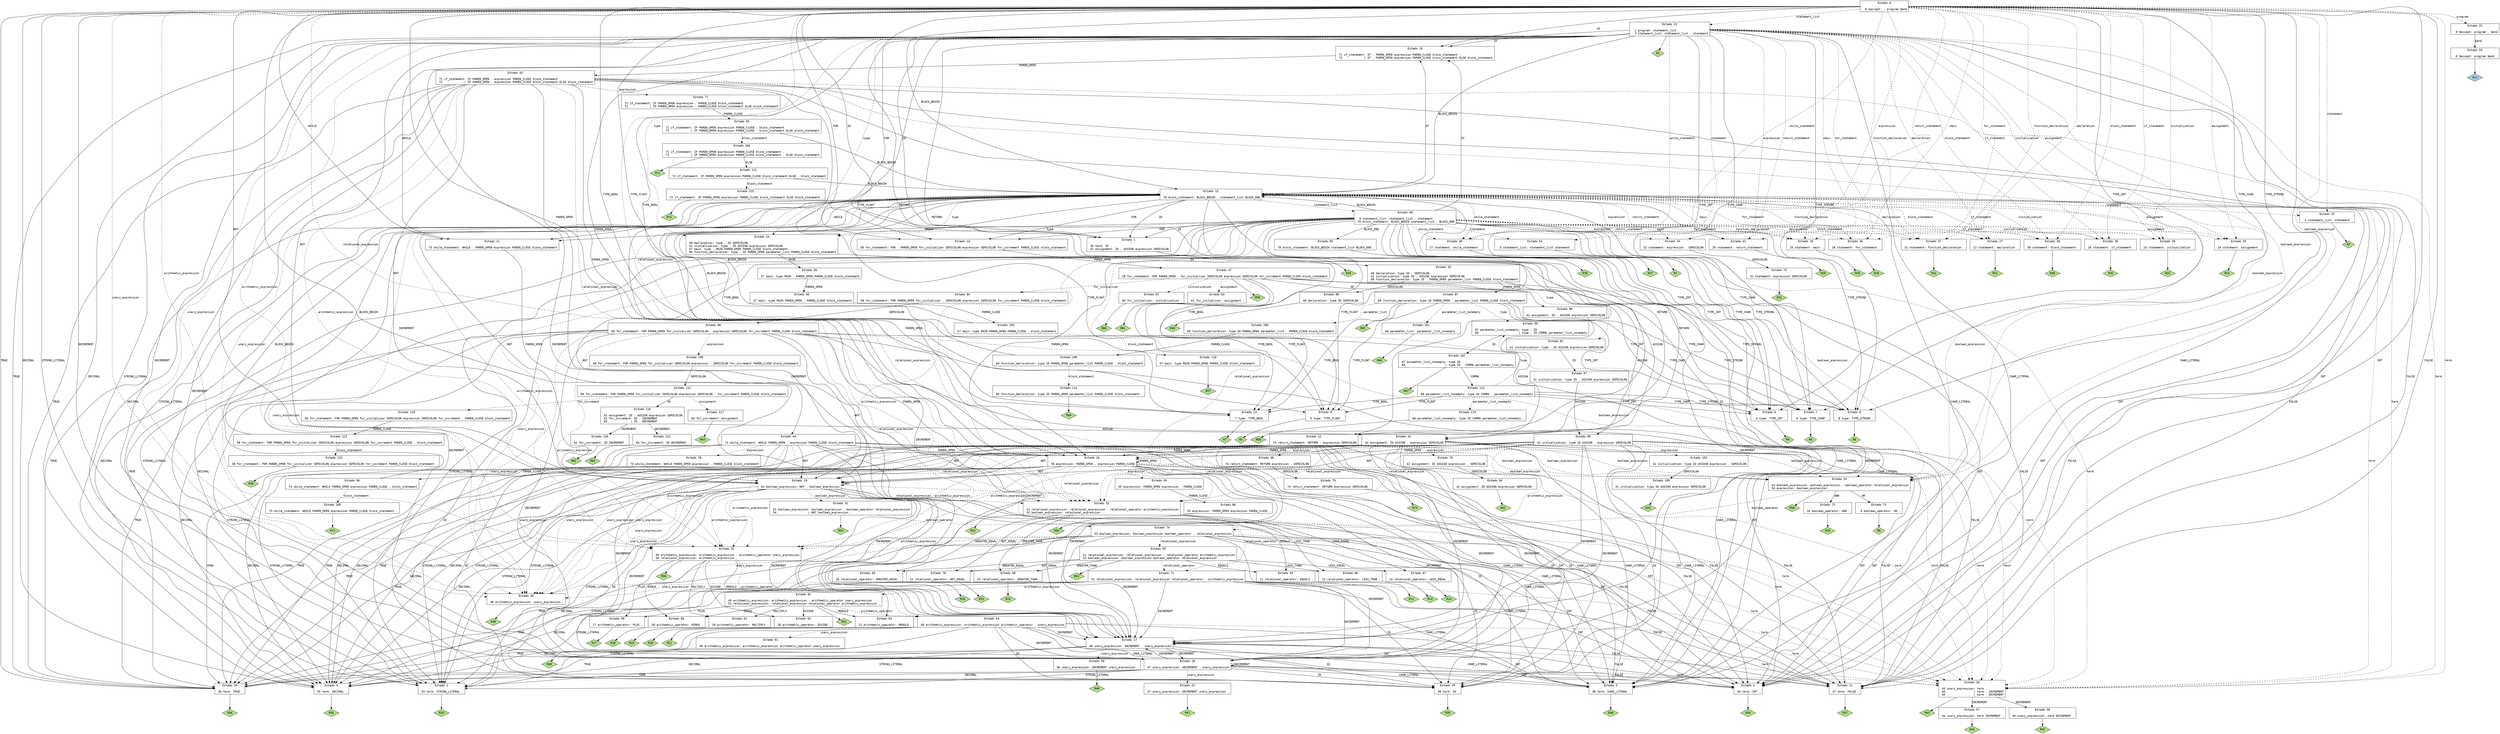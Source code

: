 // Gerado por GNU Bison 3.5.1.
// Relate erros para <bug-bison@gnu.org>.
// Site: <https://www.gnu.org/software/bison/>.

digraph "parser.y"
{
  node [fontname = courier, shape = box, colorscheme = paired6]
  edge [fontname = courier]

  0 [label="Estado 0\n\l  0 $accept: . program $end\l"]
  0 -> 1 [style=solid label="ID"]
  0 -> 2 [style=solid label="STRING_LITERAL"]
  0 -> 3 [style=solid label="INT"]
  0 -> 4 [style=solid label="DECIMAL"]
  0 -> 5 [style=solid label="CHAR_LITERAL"]
  0 -> 6 [style=solid label="TYPE_INT"]
  0 -> 7 [style=solid label="TYPE_CHAR"]
  0 -> 8 [style=solid label="TYPE_STRING"]
  0 -> 9 [style=solid label="TYPE_FLOAT"]
  0 -> 10 [style=solid label="IF"]
  0 -> 11 [style=solid label="WHILE"]
  0 -> 12 [style=solid label="RETURN"]
  0 -> 13 [style=solid label="TYPE_BOOL"]
  0 -> 14 [style=solid label="FOR"]
  0 -> 15 [style=solid label="BLOCK_BEGIN"]
  0 -> 16 [style=solid label="PAREN_OPEN"]
  0 -> 17 [style=solid label="INCREMENT"]
  0 -> 18 [style=solid label="DECREMENT"]
  0 -> 19 [style=solid label="NOT"]
  0 -> 20 [style=solid label="TRUE"]
  0 -> 21 [style=solid label="FALSE"]
  0 -> 22 [style=dashed label="program"]
  0 -> 23 [style=dashed label="statement_list"]
  0 -> 24 [style=dashed label="type"]
  0 -> 25 [style=dashed label="statement"]
  0 -> 26 [style=dashed label="term"]
  0 -> 27 [style=dashed label="declaration"]
  0 -> 28 [style=dashed label="initialization"]
  0 -> 29 [style=dashed label="assignment"]
  0 -> 30 [style=dashed label="unary_expression"]
  0 -> 31 [style=dashed label="arithmetic_expression"]
  0 -> 32 [style=dashed label="relational_expression"]
  0 -> 33 [style=dashed label="boolean_expression"]
  0 -> 34 [style=dashed label="expression"]
  0 -> 35 [style=dashed label="main"]
  0 -> 36 [style=dashed label="for_statement"]
  0 -> 37 [style=dashed label="function_declaration"]
  0 -> 38 [style=dashed label="block_statement"]
  0 -> 39 [style=dashed label="if_statement"]
  0 -> 40 [style=dashed label="while_statement"]
  0 -> 41 [style=dashed label="return_statement"]
  1 [label="Estado 1\n\l 39 term: ID .\l 42 assignment: ID . ASSIGN expression SEMICOLON\l"]
  1 -> 42 [style=solid label="ASSIGN"]
  1 -> "1R39" [style=solid]
 "1R39" [label="R39", fillcolor=3, shape=diamond, style=filled]
  2 [label="Estado 2\n\l 33 term: STRING_LITERAL .\l"]
  2 -> "2R33" [style=solid]
 "2R33" [label="R33", fillcolor=3, shape=diamond, style=filled]
  3 [label="Estado 3\n\l 34 term: INT .\l"]
  3 -> "3R34" [style=solid]
 "3R34" [label="R34", fillcolor=3, shape=diamond, style=filled]
  4 [label="Estado 4\n\l 35 term: DECIMAL .\l"]
  4 -> "4R35" [style=solid]
 "4R35" [label="R35", fillcolor=3, shape=diamond, style=filled]
  5 [label="Estado 5\n\l 38 term: CHAR_LITERAL .\l"]
  5 -> "5R38" [style=solid]
 "5R38" [label="R38", fillcolor=3, shape=diamond, style=filled]
  6 [label="Estado 6\n\l  4 type: TYPE_INT .\l"]
  6 -> "6R4" [style=solid]
 "6R4" [label="R4", fillcolor=3, shape=diamond, style=filled]
  7 [label="Estado 7\n\l  6 type: TYPE_CHAR .\l"]
  7 -> "7R6" [style=solid]
 "7R6" [label="R6", fillcolor=3, shape=diamond, style=filled]
  8 [label="Estado 8\n\l  8 type: TYPE_STRING .\l"]
  8 -> "8R8" [style=solid]
 "8R8" [label="R8", fillcolor=3, shape=diamond, style=filled]
  9 [label="Estado 9\n\l  5 type: TYPE_FLOAT .\l"]
  9 -> "9R5" [style=solid]
 "9R5" [label="R5", fillcolor=3, shape=diamond, style=filled]
  10 [label="Estado 10\n\l 71 if_statement: IF . PAREN_OPEN expression PAREN_CLOSE block_statement\l 72             | IF . PAREN_OPEN expression PAREN_CLOSE block_statement ELSE block_statement\l"]
  10 -> 43 [style=solid label="PAREN_OPEN"]
  11 [label="Estado 11\n\l 73 while_statement: WHILE . PAREN_OPEN expression PAREN_CLOSE block_statement\l"]
  11 -> 44 [style=solid label="PAREN_OPEN"]
  12 [label="Estado 12\n\l 74 return_statement: RETURN . expression SEMICOLON\l"]
  12 -> 45 [style=solid label="ID"]
  12 -> 2 [style=solid label="STRING_LITERAL"]
  12 -> 3 [style=solid label="INT"]
  12 -> 4 [style=solid label="DECIMAL"]
  12 -> 5 [style=solid label="CHAR_LITERAL"]
  12 -> 16 [style=solid label="PAREN_OPEN"]
  12 -> 17 [style=solid label="INCREMENT"]
  12 -> 18 [style=solid label="DECREMENT"]
  12 -> 19 [style=solid label="NOT"]
  12 -> 20 [style=solid label="TRUE"]
  12 -> 21 [style=solid label="FALSE"]
  12 -> 26 [style=dashed label="term"]
  12 -> 30 [style=dashed label="unary_expression"]
  12 -> 31 [style=dashed label="arithmetic_expression"]
  12 -> 32 [style=dashed label="relational_expression"]
  12 -> 33 [style=dashed label="boolean_expression"]
  12 -> 46 [style=dashed label="expression"]
  13 [label="Estado 13\n\l  7 type: TYPE_BOOL .\l"]
  13 -> "13R7" [style=solid]
 "13R7" [label="R7", fillcolor=3, shape=diamond, style=filled]
  14 [label="Estado 14\n\l 58 for_statement: FOR . PAREN_OPEN for_initializer SEMICOLON expression SEMICOLON for_increment PAREN_CLOSE block_statement\l"]
  14 -> 47 [style=solid label="PAREN_OPEN"]
  15 [label="Estado 15\n\l 70 block_statement: BLOCK_BEGIN . statement_list BLOCK_END\l"]
  15 -> 1 [style=solid label="ID"]
  15 -> 2 [style=solid label="STRING_LITERAL"]
  15 -> 3 [style=solid label="INT"]
  15 -> 4 [style=solid label="DECIMAL"]
  15 -> 5 [style=solid label="CHAR_LITERAL"]
  15 -> 6 [style=solid label="TYPE_INT"]
  15 -> 7 [style=solid label="TYPE_CHAR"]
  15 -> 8 [style=solid label="TYPE_STRING"]
  15 -> 9 [style=solid label="TYPE_FLOAT"]
  15 -> 10 [style=solid label="IF"]
  15 -> 11 [style=solid label="WHILE"]
  15 -> 12 [style=solid label="RETURN"]
  15 -> 13 [style=solid label="TYPE_BOOL"]
  15 -> 14 [style=solid label="FOR"]
  15 -> 15 [style=solid label="BLOCK_BEGIN"]
  15 -> 16 [style=solid label="PAREN_OPEN"]
  15 -> 17 [style=solid label="INCREMENT"]
  15 -> 18 [style=solid label="DECREMENT"]
  15 -> 19 [style=solid label="NOT"]
  15 -> 20 [style=solid label="TRUE"]
  15 -> 21 [style=solid label="FALSE"]
  15 -> 48 [style=dashed label="statement_list"]
  15 -> 24 [style=dashed label="type"]
  15 -> 25 [style=dashed label="statement"]
  15 -> 26 [style=dashed label="term"]
  15 -> 27 [style=dashed label="declaration"]
  15 -> 28 [style=dashed label="initialization"]
  15 -> 29 [style=dashed label="assignment"]
  15 -> 30 [style=dashed label="unary_expression"]
  15 -> 31 [style=dashed label="arithmetic_expression"]
  15 -> 32 [style=dashed label="relational_expression"]
  15 -> 33 [style=dashed label="boolean_expression"]
  15 -> 34 [style=dashed label="expression"]
  15 -> 35 [style=dashed label="main"]
  15 -> 36 [style=dashed label="for_statement"]
  15 -> 37 [style=dashed label="function_declaration"]
  15 -> 38 [style=dashed label="block_statement"]
  15 -> 39 [style=dashed label="if_statement"]
  15 -> 40 [style=dashed label="while_statement"]
  15 -> 41 [style=dashed label="return_statement"]
  16 [label="Estado 16\n\l 55 expression: PAREN_OPEN . expression PAREN_CLOSE\l"]
  16 -> 45 [style=solid label="ID"]
  16 -> 2 [style=solid label="STRING_LITERAL"]
  16 -> 3 [style=solid label="INT"]
  16 -> 4 [style=solid label="DECIMAL"]
  16 -> 5 [style=solid label="CHAR_LITERAL"]
  16 -> 16 [style=solid label="PAREN_OPEN"]
  16 -> 17 [style=solid label="INCREMENT"]
  16 -> 18 [style=solid label="DECREMENT"]
  16 -> 19 [style=solid label="NOT"]
  16 -> 20 [style=solid label="TRUE"]
  16 -> 21 [style=solid label="FALSE"]
  16 -> 26 [style=dashed label="term"]
  16 -> 30 [style=dashed label="unary_expression"]
  16 -> 31 [style=dashed label="arithmetic_expression"]
  16 -> 32 [style=dashed label="relational_expression"]
  16 -> 33 [style=dashed label="boolean_expression"]
  16 -> 49 [style=dashed label="expression"]
  17 [label="Estado 17\n\l 46 unary_expression: INCREMENT . unary_expression\l"]
  17 -> 45 [style=solid label="ID"]
  17 -> 2 [style=solid label="STRING_LITERAL"]
  17 -> 3 [style=solid label="INT"]
  17 -> 4 [style=solid label="DECIMAL"]
  17 -> 5 [style=solid label="CHAR_LITERAL"]
  17 -> 17 [style=solid label="INCREMENT"]
  17 -> 18 [style=solid label="DECREMENT"]
  17 -> 20 [style=solid label="TRUE"]
  17 -> 21 [style=solid label="FALSE"]
  17 -> 26 [style=dashed label="term"]
  17 -> 50 [style=dashed label="unary_expression"]
  18 [label="Estado 18\n\l 47 unary_expression: DECREMENT . unary_expression\l"]
  18 -> 45 [style=solid label="ID"]
  18 -> 2 [style=solid label="STRING_LITERAL"]
  18 -> 3 [style=solid label="INT"]
  18 -> 4 [style=solid label="DECIMAL"]
  18 -> 5 [style=solid label="CHAR_LITERAL"]
  18 -> 17 [style=solid label="INCREMENT"]
  18 -> 18 [style=solid label="DECREMENT"]
  18 -> 20 [style=solid label="TRUE"]
  18 -> 21 [style=solid label="FALSE"]
  18 -> 26 [style=dashed label="term"]
  18 -> 51 [style=dashed label="unary_expression"]
  19 [label="Estado 19\n\l 54 boolean_expression: NOT . boolean_expression\l"]
  19 -> 45 [style=solid label="ID"]
  19 -> 2 [style=solid label="STRING_LITERAL"]
  19 -> 3 [style=solid label="INT"]
  19 -> 4 [style=solid label="DECIMAL"]
  19 -> 5 [style=solid label="CHAR_LITERAL"]
  19 -> 17 [style=solid label="INCREMENT"]
  19 -> 18 [style=solid label="DECREMENT"]
  19 -> 19 [style=solid label="NOT"]
  19 -> 20 [style=solid label="TRUE"]
  19 -> 21 [style=solid label="FALSE"]
  19 -> 26 [style=dashed label="term"]
  19 -> 30 [style=dashed label="unary_expression"]
  19 -> 31 [style=dashed label="arithmetic_expression"]
  19 -> 32 [style=dashed label="relational_expression"]
  19 -> 52 [style=dashed label="boolean_expression"]
  20 [label="Estado 20\n\l 36 term: TRUE .\l"]
  20 -> "20R36" [style=solid]
 "20R36" [label="R36", fillcolor=3, shape=diamond, style=filled]
  21 [label="Estado 21\n\l 37 term: FALSE .\l"]
  21 -> "21R37" [style=solid]
 "21R37" [label="R37", fillcolor=3, shape=diamond, style=filled]
  22 [label="Estado 22\n\l  0 $accept: program . $end\l"]
  22 -> 53 [style=solid label="$end"]
  23 [label="Estado 23\n\l  1 program: statement_list .\l  3 statement_list: statement_list . statement\l"]
  23 -> 1 [style=solid label="ID"]
  23 -> 2 [style=solid label="STRING_LITERAL"]
  23 -> 3 [style=solid label="INT"]
  23 -> 4 [style=solid label="DECIMAL"]
  23 -> 5 [style=solid label="CHAR_LITERAL"]
  23 -> 6 [style=solid label="TYPE_INT"]
  23 -> 7 [style=solid label="TYPE_CHAR"]
  23 -> 8 [style=solid label="TYPE_STRING"]
  23 -> 9 [style=solid label="TYPE_FLOAT"]
  23 -> 10 [style=solid label="IF"]
  23 -> 11 [style=solid label="WHILE"]
  23 -> 12 [style=solid label="RETURN"]
  23 -> 13 [style=solid label="TYPE_BOOL"]
  23 -> 14 [style=solid label="FOR"]
  23 -> 15 [style=solid label="BLOCK_BEGIN"]
  23 -> 16 [style=solid label="PAREN_OPEN"]
  23 -> 17 [style=solid label="INCREMENT"]
  23 -> 18 [style=solid label="DECREMENT"]
  23 -> 19 [style=solid label="NOT"]
  23 -> 20 [style=solid label="TRUE"]
  23 -> 21 [style=solid label="FALSE"]
  23 -> 24 [style=dashed label="type"]
  23 -> 54 [style=dashed label="statement"]
  23 -> 26 [style=dashed label="term"]
  23 -> 27 [style=dashed label="declaration"]
  23 -> 28 [style=dashed label="initialization"]
  23 -> 29 [style=dashed label="assignment"]
  23 -> 30 [style=dashed label="unary_expression"]
  23 -> 31 [style=dashed label="arithmetic_expression"]
  23 -> 32 [style=dashed label="relational_expression"]
  23 -> 33 [style=dashed label="boolean_expression"]
  23 -> 34 [style=dashed label="expression"]
  23 -> 35 [style=dashed label="main"]
  23 -> 36 [style=dashed label="for_statement"]
  23 -> 37 [style=dashed label="function_declaration"]
  23 -> 38 [style=dashed label="block_statement"]
  23 -> 39 [style=dashed label="if_statement"]
  23 -> 40 [style=dashed label="while_statement"]
  23 -> 41 [style=dashed label="return_statement"]
  23 -> "23R1" [style=solid]
 "23R1" [label="R1", fillcolor=3, shape=diamond, style=filled]
  24 [label="Estado 24\n\l 40 declaration: type . ID SEMICOLON\l 41 initialization: type . ID ASSIGN expression SEMICOLON\l 57 main: type . MAIN PAREN_OPEN PAREN_CLOSE block_statement\l 69 function_declaration: type . ID PAREN_OPEN parameter_list PAREN_CLOSE block_statement\l"]
  24 -> 55 [style=solid label="ID"]
  24 -> 56 [style=solid label="MAIN"]
  25 [label="Estado 25\n\l  2 statement_list: statement .\l"]
  25 -> "25R2" [style=solid]
 "25R2" [label="R2", fillcolor=3, shape=diamond, style=filled]
  26 [label="Estado 26\n\l 43 unary_expression: term .\l 44                 | term . INCREMENT\l 45                 | term . DECREMENT\l"]
  26 -> 57 [style=solid label="INCREMENT"]
  26 -> 58 [style=solid label="DECREMENT"]
  26 -> "26R43" [style=solid]
 "26R43" [label="R43", fillcolor=3, shape=diamond, style=filled]
  27 [label="Estado 27\n\l 22 statement: declaration .\l"]
  27 -> "27R22" [style=solid]
 "27R22" [label="R22", fillcolor=3, shape=diamond, style=filled]
  28 [label="Estado 28\n\l 23 statement: initialization .\l"]
  28 -> "28R23" [style=solid]
 "28R23" [label="R23", fillcolor=3, shape=diamond, style=filled]
  29 [label="Estado 29\n\l 24 statement: assignment .\l"]
  29 -> "29R24" [style=solid]
 "29R24" [label="R24", fillcolor=3, shape=diamond, style=filled]
  30 [label="Estado 30\n\l 48 arithmetic_expression: unary_expression .\l"]
  30 -> "30R48" [style=solid]
 "30R48" [label="R48", fillcolor=3, shape=diamond, style=filled]
  31 [label="Estado 31\n\l 49 arithmetic_expression: arithmetic_expression . arithmetic_operator unary_expression\l 50 relational_expression: arithmetic_expression .\l"]
  31 -> 59 [style=solid label="PLUS"]
  31 -> 60 [style=solid label="MINUS"]
  31 -> 61 [style=solid label="MULTIPLY"]
  31 -> 62 [style=solid label="DIVIDE"]
  31 -> 63 [style=solid label="MODULO"]
  31 -> 64 [style=dashed label="arithmetic_operator"]
  31 -> "31R50" [style=solid]
 "31R50" [label="R50", fillcolor=3, shape=diamond, style=filled]
  32 [label="Estado 32\n\l 51 relational_expression: relational_expression . relational_operator arithmetic_expression\l 52 boolean_expression: relational_expression .\l"]
  32 -> 65 [style=solid label="EQUALS"]
  32 -> 66 [style=solid label="LESS_THAN"]
  32 -> 67 [style=solid label="LESS_EQUAL"]
  32 -> 68 [style=solid label="GREATER_THAN"]
  32 -> 69 [style=solid label="GREATER_EQUAL"]
  32 -> 70 [style=solid label="NOT_EQUAL"]
  32 -> 71 [style=dashed label="relational_operator"]
  32 -> "32R52" [style=solid]
 "32R52" [label="R52", fillcolor=3, shape=diamond, style=filled]
  33 [label="Estado 33\n\l 53 boolean_expression: boolean_expression . boolean_operator relational_expression\l 56 expression: boolean_expression .\l"]
  33 -> 72 [style=solid label="AND"]
  33 -> 73 [style=solid label="OR"]
  33 -> 74 [style=dashed label="boolean_operator"]
  33 -> "33R56" [style=solid]
 "33R56" [label="R56", fillcolor=3, shape=diamond, style=filled]
  34 [label="Estado 34\n\l 32 statement: expression . SEMICOLON\l"]
  34 -> 75 [style=solid label="SEMICOLON"]
  35 [label="Estado 35\n\l 25 statement: main .\l"]
  35 -> "35R25" [style=solid]
 "35R25" [label="R25", fillcolor=3, shape=diamond, style=filled]
  36 [label="Estado 36\n\l 28 statement: for_statement .\l"]
  36 -> "36R28" [style=solid]
 "36R28" [label="R28", fillcolor=3, shape=diamond, style=filled]
  37 [label="Estado 37\n\l 31 statement: function_declaration .\l"]
  37 -> "37R31" [style=solid]
 "37R31" [label="R31", fillcolor=3, shape=diamond, style=filled]
  38 [label="Estado 38\n\l 30 statement: block_statement .\l"]
  38 -> "38R30" [style=solid]
 "38R30" [label="R30", fillcolor=3, shape=diamond, style=filled]
  39 [label="Estado 39\n\l 26 statement: if_statement .\l"]
  39 -> "39R26" [style=solid]
 "39R26" [label="R26", fillcolor=3, shape=diamond, style=filled]
  40 [label="Estado 40\n\l 27 statement: while_statement .\l"]
  40 -> "40R27" [style=solid]
 "40R27" [label="R27", fillcolor=3, shape=diamond, style=filled]
  41 [label="Estado 41\n\l 29 statement: return_statement .\l"]
  41 -> "41R29" [style=solid]
 "41R29" [label="R29", fillcolor=3, shape=diamond, style=filled]
  42 [label="Estado 42\n\l 42 assignment: ID ASSIGN . expression SEMICOLON\l"]
  42 -> 45 [style=solid label="ID"]
  42 -> 2 [style=solid label="STRING_LITERAL"]
  42 -> 3 [style=solid label="INT"]
  42 -> 4 [style=solid label="DECIMAL"]
  42 -> 5 [style=solid label="CHAR_LITERAL"]
  42 -> 16 [style=solid label="PAREN_OPEN"]
  42 -> 17 [style=solid label="INCREMENT"]
  42 -> 18 [style=solid label="DECREMENT"]
  42 -> 19 [style=solid label="NOT"]
  42 -> 20 [style=solid label="TRUE"]
  42 -> 21 [style=solid label="FALSE"]
  42 -> 26 [style=dashed label="term"]
  42 -> 30 [style=dashed label="unary_expression"]
  42 -> 31 [style=dashed label="arithmetic_expression"]
  42 -> 32 [style=dashed label="relational_expression"]
  42 -> 33 [style=dashed label="boolean_expression"]
  42 -> 76 [style=dashed label="expression"]
  43 [label="Estado 43\n\l 71 if_statement: IF PAREN_OPEN . expression PAREN_CLOSE block_statement\l 72             | IF PAREN_OPEN . expression PAREN_CLOSE block_statement ELSE block_statement\l"]
  43 -> 45 [style=solid label="ID"]
  43 -> 2 [style=solid label="STRING_LITERAL"]
  43 -> 3 [style=solid label="INT"]
  43 -> 4 [style=solid label="DECIMAL"]
  43 -> 5 [style=solid label="CHAR_LITERAL"]
  43 -> 16 [style=solid label="PAREN_OPEN"]
  43 -> 17 [style=solid label="INCREMENT"]
  43 -> 18 [style=solid label="DECREMENT"]
  43 -> 19 [style=solid label="NOT"]
  43 -> 20 [style=solid label="TRUE"]
  43 -> 21 [style=solid label="FALSE"]
  43 -> 26 [style=dashed label="term"]
  43 -> 30 [style=dashed label="unary_expression"]
  43 -> 31 [style=dashed label="arithmetic_expression"]
  43 -> 32 [style=dashed label="relational_expression"]
  43 -> 33 [style=dashed label="boolean_expression"]
  43 -> 77 [style=dashed label="expression"]
  44 [label="Estado 44\n\l 73 while_statement: WHILE PAREN_OPEN . expression PAREN_CLOSE block_statement\l"]
  44 -> 45 [style=solid label="ID"]
  44 -> 2 [style=solid label="STRING_LITERAL"]
  44 -> 3 [style=solid label="INT"]
  44 -> 4 [style=solid label="DECIMAL"]
  44 -> 5 [style=solid label="CHAR_LITERAL"]
  44 -> 16 [style=solid label="PAREN_OPEN"]
  44 -> 17 [style=solid label="INCREMENT"]
  44 -> 18 [style=solid label="DECREMENT"]
  44 -> 19 [style=solid label="NOT"]
  44 -> 20 [style=solid label="TRUE"]
  44 -> 21 [style=solid label="FALSE"]
  44 -> 26 [style=dashed label="term"]
  44 -> 30 [style=dashed label="unary_expression"]
  44 -> 31 [style=dashed label="arithmetic_expression"]
  44 -> 32 [style=dashed label="relational_expression"]
  44 -> 33 [style=dashed label="boolean_expression"]
  44 -> 78 [style=dashed label="expression"]
  45 [label="Estado 45\n\l 39 term: ID .\l"]
  45 -> "45R39" [style=solid]
 "45R39" [label="R39", fillcolor=3, shape=diamond, style=filled]
  46 [label="Estado 46\n\l 74 return_statement: RETURN expression . SEMICOLON\l"]
  46 -> 79 [style=solid label="SEMICOLON"]
  47 [label="Estado 47\n\l 58 for_statement: FOR PAREN_OPEN . for_initializer SEMICOLON expression SEMICOLON for_increment PAREN_CLOSE block_statement\l"]
  47 -> 80 [style=solid label="ID"]
  47 -> 6 [style=solid label="TYPE_INT"]
  47 -> 7 [style=solid label="TYPE_CHAR"]
  47 -> 8 [style=solid label="TYPE_STRING"]
  47 -> 9 [style=solid label="TYPE_FLOAT"]
  47 -> 13 [style=solid label="TYPE_BOOL"]
  47 -> 81 [style=dashed label="type"]
  47 -> 82 [style=dashed label="initialization"]
  47 -> 83 [style=dashed label="assignment"]
  47 -> 84 [style=dashed label="for_initializer"]
  47 -> "47R59" [style=solid]
 "47R59" [label="R59", fillcolor=3, shape=diamond, style=filled]
  48 [label="Estado 48\n\l  3 statement_list: statement_list . statement\l 70 block_statement: BLOCK_BEGIN statement_list . BLOCK_END\l"]
  48 -> 1 [style=solid label="ID"]
  48 -> 2 [style=solid label="STRING_LITERAL"]
  48 -> 3 [style=solid label="INT"]
  48 -> 4 [style=solid label="DECIMAL"]
  48 -> 5 [style=solid label="CHAR_LITERAL"]
  48 -> 6 [style=solid label="TYPE_INT"]
  48 -> 7 [style=solid label="TYPE_CHAR"]
  48 -> 8 [style=solid label="TYPE_STRING"]
  48 -> 9 [style=solid label="TYPE_FLOAT"]
  48 -> 10 [style=solid label="IF"]
  48 -> 11 [style=solid label="WHILE"]
  48 -> 12 [style=solid label="RETURN"]
  48 -> 13 [style=solid label="TYPE_BOOL"]
  48 -> 14 [style=solid label="FOR"]
  48 -> 15 [style=solid label="BLOCK_BEGIN"]
  48 -> 85 [style=solid label="BLOCK_END"]
  48 -> 16 [style=solid label="PAREN_OPEN"]
  48 -> 17 [style=solid label="INCREMENT"]
  48 -> 18 [style=solid label="DECREMENT"]
  48 -> 19 [style=solid label="NOT"]
  48 -> 20 [style=solid label="TRUE"]
  48 -> 21 [style=solid label="FALSE"]
  48 -> 24 [style=dashed label="type"]
  48 -> 54 [style=dashed label="statement"]
  48 -> 26 [style=dashed label="term"]
  48 -> 27 [style=dashed label="declaration"]
  48 -> 28 [style=dashed label="initialization"]
  48 -> 29 [style=dashed label="assignment"]
  48 -> 30 [style=dashed label="unary_expression"]
  48 -> 31 [style=dashed label="arithmetic_expression"]
  48 -> 32 [style=dashed label="relational_expression"]
  48 -> 33 [style=dashed label="boolean_expression"]
  48 -> 34 [style=dashed label="expression"]
  48 -> 35 [style=dashed label="main"]
  48 -> 36 [style=dashed label="for_statement"]
  48 -> 37 [style=dashed label="function_declaration"]
  48 -> 38 [style=dashed label="block_statement"]
  48 -> 39 [style=dashed label="if_statement"]
  48 -> 40 [style=dashed label="while_statement"]
  48 -> 41 [style=dashed label="return_statement"]
  49 [label="Estado 49\n\l 55 expression: PAREN_OPEN expression . PAREN_CLOSE\l"]
  49 -> 86 [style=solid label="PAREN_CLOSE"]
  50 [label="Estado 50\n\l 46 unary_expression: INCREMENT unary_expression .\l"]
  50 -> "50R46" [style=solid]
 "50R46" [label="R46", fillcolor=3, shape=diamond, style=filled]
  51 [label="Estado 51\n\l 47 unary_expression: DECREMENT unary_expression .\l"]
  51 -> "51R47" [style=solid]
 "51R47" [label="R47", fillcolor=3, shape=diamond, style=filled]
  52 [label="Estado 52\n\l 53 boolean_expression: boolean_expression . boolean_operator relational_expression\l 54                   | NOT boolean_expression .\l"]
  52 -> 74 [style=dashed label="boolean_operator"]
  52 -> "52R54" [style=solid]
 "52R54" [label="R54", fillcolor=3, shape=diamond, style=filled]
  53 [label="Estado 53\n\l  0 $accept: program $end .\l"]
  53 -> "53R0" [style=solid]
 "53R0" [label="Acc", fillcolor=1, shape=diamond, style=filled]
  54 [label="Estado 54\n\l  3 statement_list: statement_list statement .\l"]
  54 -> "54R3" [style=solid]
 "54R3" [label="R3", fillcolor=3, shape=diamond, style=filled]
  55 [label="Estado 55\n\l 40 declaration: type ID . SEMICOLON\l 41 initialization: type ID . ASSIGN expression SEMICOLON\l 69 function_declaration: type ID . PAREN_OPEN parameter_list PAREN_CLOSE block_statement\l"]
  55 -> 87 [style=solid label="PAREN_OPEN"]
  55 -> 88 [style=solid label="SEMICOLON"]
  55 -> 89 [style=solid label="ASSIGN"]
  56 [label="Estado 56\n\l 57 main: type MAIN . PAREN_OPEN PAREN_CLOSE block_statement\l"]
  56 -> 90 [style=solid label="PAREN_OPEN"]
  57 [label="Estado 57\n\l 44 unary_expression: term INCREMENT .\l"]
  57 -> "57R44" [style=solid]
 "57R44" [label="R44", fillcolor=3, shape=diamond, style=filled]
  58 [label="Estado 58\n\l 45 unary_expression: term DECREMENT .\l"]
  58 -> "58R45" [style=solid]
 "58R45" [label="R45", fillcolor=3, shape=diamond, style=filled]
  59 [label="Estado 59\n\l 17 arithmetic_operator: PLUS .\l"]
  59 -> "59R17" [style=solid]
 "59R17" [label="R17", fillcolor=3, shape=diamond, style=filled]
  60 [label="Estado 60\n\l 18 arithmetic_operator: MINUS .\l"]
  60 -> "60R18" [style=solid]
 "60R18" [label="R18", fillcolor=3, shape=diamond, style=filled]
  61 [label="Estado 61\n\l 19 arithmetic_operator: MULTIPLY .\l"]
  61 -> "61R19" [style=solid]
 "61R19" [label="R19", fillcolor=3, shape=diamond, style=filled]
  62 [label="Estado 62\n\l 20 arithmetic_operator: DIVIDE .\l"]
  62 -> "62R20" [style=solid]
 "62R20" [label="R20", fillcolor=3, shape=diamond, style=filled]
  63 [label="Estado 63\n\l 21 arithmetic_operator: MODULO .\l"]
  63 -> "63R21" [style=solid]
 "63R21" [label="R21", fillcolor=3, shape=diamond, style=filled]
  64 [label="Estado 64\n\l 49 arithmetic_expression: arithmetic_expression arithmetic_operator . unary_expression\l"]
  64 -> 45 [style=solid label="ID"]
  64 -> 2 [style=solid label="STRING_LITERAL"]
  64 -> 3 [style=solid label="INT"]
  64 -> 4 [style=solid label="DECIMAL"]
  64 -> 5 [style=solid label="CHAR_LITERAL"]
  64 -> 17 [style=solid label="INCREMENT"]
  64 -> 18 [style=solid label="DECREMENT"]
  64 -> 20 [style=solid label="TRUE"]
  64 -> 21 [style=solid label="FALSE"]
  64 -> 26 [style=dashed label="term"]
  64 -> 91 [style=dashed label="unary_expression"]
  65 [label="Estado 65\n\l 11 relational_operator: EQUALS .\l"]
  65 -> "65R11" [style=solid]
 "65R11" [label="R11", fillcolor=3, shape=diamond, style=filled]
  66 [label="Estado 66\n\l 13 relational_operator: LESS_THAN .\l"]
  66 -> "66R13" [style=solid]
 "66R13" [label="R13", fillcolor=3, shape=diamond, style=filled]
  67 [label="Estado 67\n\l 14 relational_operator: LESS_EQUAL .\l"]
  67 -> "67R14" [style=solid]
 "67R14" [label="R14", fillcolor=3, shape=diamond, style=filled]
  68 [label="Estado 68\n\l 15 relational_operator: GREATER_THAN .\l"]
  68 -> "68R15" [style=solid]
 "68R15" [label="R15", fillcolor=3, shape=diamond, style=filled]
  69 [label="Estado 69\n\l 16 relational_operator: GREATER_EQUAL .\l"]
  69 -> "69R16" [style=solid]
 "69R16" [label="R16", fillcolor=3, shape=diamond, style=filled]
  70 [label="Estado 70\n\l 12 relational_operator: NOT_EQUAL .\l"]
  70 -> "70R12" [style=solid]
 "70R12" [label="R12", fillcolor=3, shape=diamond, style=filled]
  71 [label="Estado 71\n\l 51 relational_expression: relational_expression relational_operator . arithmetic_expression\l"]
  71 -> 45 [style=solid label="ID"]
  71 -> 2 [style=solid label="STRING_LITERAL"]
  71 -> 3 [style=solid label="INT"]
  71 -> 4 [style=solid label="DECIMAL"]
  71 -> 5 [style=solid label="CHAR_LITERAL"]
  71 -> 17 [style=solid label="INCREMENT"]
  71 -> 18 [style=solid label="DECREMENT"]
  71 -> 20 [style=solid label="TRUE"]
  71 -> 21 [style=solid label="FALSE"]
  71 -> 26 [style=dashed label="term"]
  71 -> 30 [style=dashed label="unary_expression"]
  71 -> 92 [style=dashed label="arithmetic_expression"]
  72 [label="Estado 72\n\l 10 boolean_operator: AND .\l"]
  72 -> "72R10" [style=solid]
 "72R10" [label="R10", fillcolor=3, shape=diamond, style=filled]
  73 [label="Estado 73\n\l  9 boolean_operator: OR .\l"]
  73 -> "73R9" [style=solid]
 "73R9" [label="R9", fillcolor=3, shape=diamond, style=filled]
  74 [label="Estado 74\n\l 53 boolean_expression: boolean_expression boolean_operator . relational_expression\l"]
  74 -> 45 [style=solid label="ID"]
  74 -> 2 [style=solid label="STRING_LITERAL"]
  74 -> 3 [style=solid label="INT"]
  74 -> 4 [style=solid label="DECIMAL"]
  74 -> 5 [style=solid label="CHAR_LITERAL"]
  74 -> 17 [style=solid label="INCREMENT"]
  74 -> 18 [style=solid label="DECREMENT"]
  74 -> 20 [style=solid label="TRUE"]
  74 -> 21 [style=solid label="FALSE"]
  74 -> 26 [style=dashed label="term"]
  74 -> 30 [style=dashed label="unary_expression"]
  74 -> 31 [style=dashed label="arithmetic_expression"]
  74 -> 93 [style=dashed label="relational_expression"]
  75 [label="Estado 75\n\l 32 statement: expression SEMICOLON .\l"]
  75 -> "75R32" [style=solid]
 "75R32" [label="R32", fillcolor=3, shape=diamond, style=filled]
  76 [label="Estado 76\n\l 42 assignment: ID ASSIGN expression . SEMICOLON\l"]
  76 -> 94 [style=solid label="SEMICOLON"]
  77 [label="Estado 77\n\l 71 if_statement: IF PAREN_OPEN expression . PAREN_CLOSE block_statement\l 72             | IF PAREN_OPEN expression . PAREN_CLOSE block_statement ELSE block_statement\l"]
  77 -> 95 [style=solid label="PAREN_CLOSE"]
  78 [label="Estado 78\n\l 73 while_statement: WHILE PAREN_OPEN expression . PAREN_CLOSE block_statement\l"]
  78 -> 96 [style=solid label="PAREN_CLOSE"]
  79 [label="Estado 79\n\l 74 return_statement: RETURN expression SEMICOLON .\l"]
  79 -> "79R74" [style=solid]
 "79R74" [label="R74", fillcolor=3, shape=diamond, style=filled]
  80 [label="Estado 80\n\l 42 assignment: ID . ASSIGN expression SEMICOLON\l"]
  80 -> 42 [style=solid label="ASSIGN"]
  81 [label="Estado 81\n\l 41 initialization: type . ID ASSIGN expression SEMICOLON\l"]
  81 -> 97 [style=solid label="ID"]
  82 [label="Estado 82\n\l 60 for_initializer: initialization .\l"]
  82 -> "82R60" [style=solid]
 "82R60" [label="R60", fillcolor=3, shape=diamond, style=filled]
  83 [label="Estado 83\n\l 61 for_initializer: assignment .\l"]
  83 -> "83R61" [style=solid]
 "83R61" [label="R61", fillcolor=3, shape=diamond, style=filled]
  84 [label="Estado 84\n\l 58 for_statement: FOR PAREN_OPEN for_initializer . SEMICOLON expression SEMICOLON for_increment PAREN_CLOSE block_statement\l"]
  84 -> 98 [style=solid label="SEMICOLON"]
  85 [label="Estado 85\n\l 70 block_statement: BLOCK_BEGIN statement_list BLOCK_END .\l"]
  85 -> "85R70" [style=solid]
 "85R70" [label="R70", fillcolor=3, shape=diamond, style=filled]
  86 [label="Estado 86\n\l 55 expression: PAREN_OPEN expression PAREN_CLOSE .\l"]
  86 -> "86R55" [style=solid]
 "86R55" [label="R55", fillcolor=3, shape=diamond, style=filled]
  87 [label="Estado 87\n\l 69 function_declaration: type ID PAREN_OPEN . parameter_list PAREN_CLOSE block_statement\l"]
  87 -> 6 [style=solid label="TYPE_INT"]
  87 -> 7 [style=solid label="TYPE_CHAR"]
  87 -> 8 [style=solid label="TYPE_STRING"]
  87 -> 9 [style=solid label="TYPE_FLOAT"]
  87 -> 13 [style=solid label="TYPE_BOOL"]
  87 -> 99 [style=dashed label="type"]
  87 -> 100 [style=dashed label="parameter_list"]
  87 -> 101 [style=dashed label="parameter_list_nonempty"]
  87 -> "87R65" [style=solid]
 "87R65" [label="R65", fillcolor=3, shape=diamond, style=filled]
  88 [label="Estado 88\n\l 40 declaration: type ID SEMICOLON .\l"]
  88 -> "88R40" [style=solid]
 "88R40" [label="R40", fillcolor=3, shape=diamond, style=filled]
  89 [label="Estado 89\n\l 41 initialization: type ID ASSIGN . expression SEMICOLON\l"]
  89 -> 45 [style=solid label="ID"]
  89 -> 2 [style=solid label="STRING_LITERAL"]
  89 -> 3 [style=solid label="INT"]
  89 -> 4 [style=solid label="DECIMAL"]
  89 -> 5 [style=solid label="CHAR_LITERAL"]
  89 -> 16 [style=solid label="PAREN_OPEN"]
  89 -> 17 [style=solid label="INCREMENT"]
  89 -> 18 [style=solid label="DECREMENT"]
  89 -> 19 [style=solid label="NOT"]
  89 -> 20 [style=solid label="TRUE"]
  89 -> 21 [style=solid label="FALSE"]
  89 -> 26 [style=dashed label="term"]
  89 -> 30 [style=dashed label="unary_expression"]
  89 -> 31 [style=dashed label="arithmetic_expression"]
  89 -> 32 [style=dashed label="relational_expression"]
  89 -> 33 [style=dashed label="boolean_expression"]
  89 -> 102 [style=dashed label="expression"]
  90 [label="Estado 90\n\l 57 main: type MAIN PAREN_OPEN . PAREN_CLOSE block_statement\l"]
  90 -> 103 [style=solid label="PAREN_CLOSE"]
  91 [label="Estado 91\n\l 49 arithmetic_expression: arithmetic_expression arithmetic_operator unary_expression .\l"]
  91 -> "91R49" [style=solid]
 "91R49" [label="R49", fillcolor=3, shape=diamond, style=filled]
  92 [label="Estado 92\n\l 49 arithmetic_expression: arithmetic_expression . arithmetic_operator unary_expression\l 51 relational_expression: relational_expression relational_operator arithmetic_expression .\l"]
  92 -> 59 [style=solid label="PLUS"]
  92 -> 60 [style=solid label="MINUS"]
  92 -> 61 [style=solid label="MULTIPLY"]
  92 -> 62 [style=solid label="DIVIDE"]
  92 -> 63 [style=solid label="MODULO"]
  92 -> 64 [style=dashed label="arithmetic_operator"]
  92 -> "92R51" [style=solid]
 "92R51" [label="R51", fillcolor=3, shape=diamond, style=filled]
  93 [label="Estado 93\n\l 51 relational_expression: relational_expression . relational_operator arithmetic_expression\l 53 boolean_expression: boolean_expression boolean_operator relational_expression .\l"]
  93 -> 65 [style=solid label="EQUALS"]
  93 -> 66 [style=solid label="LESS_THAN"]
  93 -> 67 [style=solid label="LESS_EQUAL"]
  93 -> 68 [style=solid label="GREATER_THAN"]
  93 -> 69 [style=solid label="GREATER_EQUAL"]
  93 -> 70 [style=solid label="NOT_EQUAL"]
  93 -> 71 [style=dashed label="relational_operator"]
  93 -> "93R53" [style=solid]
 "93R53" [label="R53", fillcolor=3, shape=diamond, style=filled]
  94 [label="Estado 94\n\l 42 assignment: ID ASSIGN expression SEMICOLON .\l"]
  94 -> "94R42" [style=solid]
 "94R42" [label="R42", fillcolor=3, shape=diamond, style=filled]
  95 [label="Estado 95\n\l 71 if_statement: IF PAREN_OPEN expression PAREN_CLOSE . block_statement\l 72             | IF PAREN_OPEN expression PAREN_CLOSE . block_statement ELSE block_statement\l"]
  95 -> 15 [style=solid label="BLOCK_BEGIN"]
  95 -> 104 [style=dashed label="block_statement"]
  96 [label="Estado 96\n\l 73 while_statement: WHILE PAREN_OPEN expression PAREN_CLOSE . block_statement\l"]
  96 -> 15 [style=solid label="BLOCK_BEGIN"]
  96 -> 105 [style=dashed label="block_statement"]
  97 [label="Estado 97\n\l 41 initialization: type ID . ASSIGN expression SEMICOLON\l"]
  97 -> 89 [style=solid label="ASSIGN"]
  98 [label="Estado 98\n\l 58 for_statement: FOR PAREN_OPEN for_initializer SEMICOLON . expression SEMICOLON for_increment PAREN_CLOSE block_statement\l"]
  98 -> 45 [style=solid label="ID"]
  98 -> 2 [style=solid label="STRING_LITERAL"]
  98 -> 3 [style=solid label="INT"]
  98 -> 4 [style=solid label="DECIMAL"]
  98 -> 5 [style=solid label="CHAR_LITERAL"]
  98 -> 16 [style=solid label="PAREN_OPEN"]
  98 -> 17 [style=solid label="INCREMENT"]
  98 -> 18 [style=solid label="DECREMENT"]
  98 -> 19 [style=solid label="NOT"]
  98 -> 20 [style=solid label="TRUE"]
  98 -> 21 [style=solid label="FALSE"]
  98 -> 26 [style=dashed label="term"]
  98 -> 30 [style=dashed label="unary_expression"]
  98 -> 31 [style=dashed label="arithmetic_expression"]
  98 -> 32 [style=dashed label="relational_expression"]
  98 -> 33 [style=dashed label="boolean_expression"]
  98 -> 106 [style=dashed label="expression"]
  99 [label="Estado 99\n\l 67 parameter_list_nonempty: type . ID\l 68                        | type . ID COMMA parameter_list_nonempty\l"]
  99 -> 107 [style=solid label="ID"]
  100 [label="Estado 100\n\l 69 function_declaration: type ID PAREN_OPEN parameter_list . PAREN_CLOSE block_statement\l"]
  100 -> 108 [style=solid label="PAREN_CLOSE"]
  101 [label="Estado 101\n\l 66 parameter_list: parameter_list_nonempty .\l"]
  101 -> "101R66" [style=solid]
 "101R66" [label="R66", fillcolor=3, shape=diamond, style=filled]
  102 [label="Estado 102\n\l 41 initialization: type ID ASSIGN expression . SEMICOLON\l"]
  102 -> 109 [style=solid label="SEMICOLON"]
  103 [label="Estado 103\n\l 57 main: type MAIN PAREN_OPEN PAREN_CLOSE . block_statement\l"]
  103 -> 15 [style=solid label="BLOCK_BEGIN"]
  103 -> 110 [style=dashed label="block_statement"]
  104 [label="Estado 104\n\l 71 if_statement: IF PAREN_OPEN expression PAREN_CLOSE block_statement .\l 72             | IF PAREN_OPEN expression PAREN_CLOSE block_statement . ELSE block_statement\l"]
  104 -> 111 [style=solid label="ELSE"]
  104 -> "104R71" [style=solid]
 "104R71" [label="R71", fillcolor=3, shape=diamond, style=filled]
  105 [label="Estado 105\n\l 73 while_statement: WHILE PAREN_OPEN expression PAREN_CLOSE block_statement .\l"]
  105 -> "105R73" [style=solid]
 "105R73" [label="R73", fillcolor=3, shape=diamond, style=filled]
  106 [label="Estado 106\n\l 58 for_statement: FOR PAREN_OPEN for_initializer SEMICOLON expression . SEMICOLON for_increment PAREN_CLOSE block_statement\l"]
  106 -> 112 [style=solid label="SEMICOLON"]
  107 [label="Estado 107\n\l 67 parameter_list_nonempty: type ID .\l 68                        | type ID . COMMA parameter_list_nonempty\l"]
  107 -> 113 [style=solid label="COMMA"]
  107 -> "107R67" [style=solid]
 "107R67" [label="R67", fillcolor=3, shape=diamond, style=filled]
  108 [label="Estado 108\n\l 69 function_declaration: type ID PAREN_OPEN parameter_list PAREN_CLOSE . block_statement\l"]
  108 -> 15 [style=solid label="BLOCK_BEGIN"]
  108 -> 114 [style=dashed label="block_statement"]
  109 [label="Estado 109\n\l 41 initialization: type ID ASSIGN expression SEMICOLON .\l"]
  109 -> "109R41" [style=solid]
 "109R41" [label="R41", fillcolor=3, shape=diamond, style=filled]
  110 [label="Estado 110\n\l 57 main: type MAIN PAREN_OPEN PAREN_CLOSE block_statement .\l"]
  110 -> "110R57" [style=solid]
 "110R57" [label="R57", fillcolor=3, shape=diamond, style=filled]
  111 [label="Estado 111\n\l 72 if_statement: IF PAREN_OPEN expression PAREN_CLOSE block_statement ELSE . block_statement\l"]
  111 -> 15 [style=solid label="BLOCK_BEGIN"]
  111 -> 115 [style=dashed label="block_statement"]
  112 [label="Estado 112\n\l 58 for_statement: FOR PAREN_OPEN for_initializer SEMICOLON expression SEMICOLON . for_increment PAREN_CLOSE block_statement\l"]
  112 -> 116 [style=solid label="ID"]
  112 -> 117 [style=dashed label="assignment"]
  112 -> 118 [style=dashed label="for_increment"]
  113 [label="Estado 113\n\l 68 parameter_list_nonempty: type ID COMMA . parameter_list_nonempty\l"]
  113 -> 6 [style=solid label="TYPE_INT"]
  113 -> 7 [style=solid label="TYPE_CHAR"]
  113 -> 8 [style=solid label="TYPE_STRING"]
  113 -> 9 [style=solid label="TYPE_FLOAT"]
  113 -> 13 [style=solid label="TYPE_BOOL"]
  113 -> 99 [style=dashed label="type"]
  113 -> 119 [style=dashed label="parameter_list_nonempty"]
  114 [label="Estado 114\n\l 69 function_declaration: type ID PAREN_OPEN parameter_list PAREN_CLOSE block_statement .\l"]
  114 -> "114R69" [style=solid]
 "114R69" [label="R69", fillcolor=3, shape=diamond, style=filled]
  115 [label="Estado 115\n\l 72 if_statement: IF PAREN_OPEN expression PAREN_CLOSE block_statement ELSE block_statement .\l"]
  115 -> "115R72" [style=solid]
 "115R72" [label="R72", fillcolor=3, shape=diamond, style=filled]
  116 [label="Estado 116\n\l 42 assignment: ID . ASSIGN expression SEMICOLON\l 62 for_increment: ID . INCREMENT\l 63              | ID . DECREMENT\l"]
  116 -> 42 [style=solid label="ASSIGN"]
  116 -> 120 [style=solid label="INCREMENT"]
  116 -> 121 [style=solid label="DECREMENT"]
  117 [label="Estado 117\n\l 64 for_increment: assignment .\l"]
  117 -> "117R64" [style=solid]
 "117R64" [label="R64", fillcolor=3, shape=diamond, style=filled]
  118 [label="Estado 118\n\l 58 for_statement: FOR PAREN_OPEN for_initializer SEMICOLON expression SEMICOLON for_increment . PAREN_CLOSE block_statement\l"]
  118 -> 122 [style=solid label="PAREN_CLOSE"]
  119 [label="Estado 119\n\l 68 parameter_list_nonempty: type ID COMMA parameter_list_nonempty .\l"]
  119 -> "119R68" [style=solid]
 "119R68" [label="R68", fillcolor=3, shape=diamond, style=filled]
  120 [label="Estado 120\n\l 62 for_increment: ID INCREMENT .\l"]
  120 -> "120R62" [style=solid]
 "120R62" [label="R62", fillcolor=3, shape=diamond, style=filled]
  121 [label="Estado 121\n\l 63 for_increment: ID DECREMENT .\l"]
  121 -> "121R63" [style=solid]
 "121R63" [label="R63", fillcolor=3, shape=diamond, style=filled]
  122 [label="Estado 122\n\l 58 for_statement: FOR PAREN_OPEN for_initializer SEMICOLON expression SEMICOLON for_increment PAREN_CLOSE . block_statement\l"]
  122 -> 15 [style=solid label="BLOCK_BEGIN"]
  122 -> 123 [style=dashed label="block_statement"]
  123 [label="Estado 123\n\l 58 for_statement: FOR PAREN_OPEN for_initializer SEMICOLON expression SEMICOLON for_increment PAREN_CLOSE block_statement .\l"]
  123 -> "123R58" [style=solid]
 "123R58" [label="R58", fillcolor=3, shape=diamond, style=filled]
}
